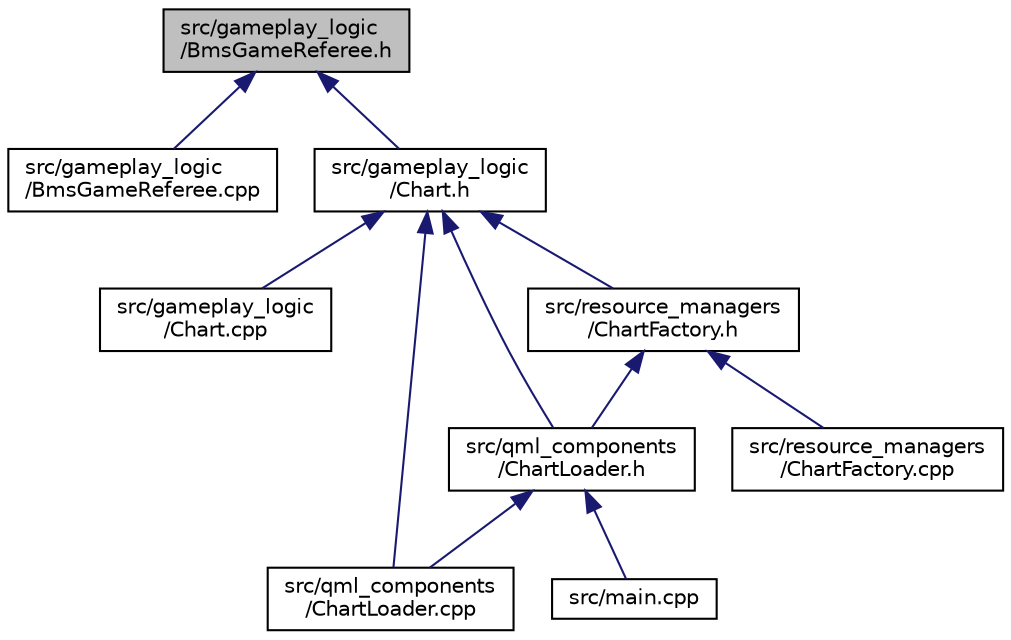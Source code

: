 digraph "src/gameplay_logic/BmsGameReferee.h"
{
 // LATEX_PDF_SIZE
  edge [fontname="Helvetica",fontsize="10",labelfontname="Helvetica",labelfontsize="10"];
  node [fontname="Helvetica",fontsize="10",shape=record];
  Node1 [label="src/gameplay_logic\l/BmsGameReferee.h",height=0.2,width=0.4,color="black", fillcolor="grey75", style="filled", fontcolor="black",tooltip=" "];
  Node1 -> Node2 [dir="back",color="midnightblue",fontsize="10",style="solid",fontname="Helvetica"];
  Node2 [label="src/gameplay_logic\l/BmsGameReferee.cpp",height=0.2,width=0.4,color="black", fillcolor="white", style="filled",URL="$BmsGameReferee_8cpp.html",tooltip=" "];
  Node1 -> Node3 [dir="back",color="midnightblue",fontsize="10",style="solid",fontname="Helvetica"];
  Node3 [label="src/gameplay_logic\l/Chart.h",height=0.2,width=0.4,color="black", fillcolor="white", style="filled",URL="$Chart_8h.html",tooltip=" "];
  Node3 -> Node4 [dir="back",color="midnightblue",fontsize="10",style="solid",fontname="Helvetica"];
  Node4 [label="src/gameplay_logic\l/Chart.cpp",height=0.2,width=0.4,color="black", fillcolor="white", style="filled",URL="$Chart_8cpp.html",tooltip=" "];
  Node3 -> Node5 [dir="back",color="midnightblue",fontsize="10",style="solid",fontname="Helvetica"];
  Node5 [label="src/qml_components\l/ChartLoader.cpp",height=0.2,width=0.4,color="black", fillcolor="white", style="filled",URL="$ChartLoader_8cpp.html",tooltip=" "];
  Node3 -> Node6 [dir="back",color="midnightblue",fontsize="10",style="solid",fontname="Helvetica"];
  Node6 [label="src/qml_components\l/ChartLoader.h",height=0.2,width=0.4,color="black", fillcolor="white", style="filled",URL="$ChartLoader_8h.html",tooltip=" "];
  Node6 -> Node7 [dir="back",color="midnightblue",fontsize="10",style="solid",fontname="Helvetica"];
  Node7 [label="src/main.cpp",height=0.2,width=0.4,color="black", fillcolor="white", style="filled",URL="$main_8cpp.html",tooltip=" "];
  Node6 -> Node5 [dir="back",color="midnightblue",fontsize="10",style="solid",fontname="Helvetica"];
  Node3 -> Node8 [dir="back",color="midnightblue",fontsize="10",style="solid",fontname="Helvetica"];
  Node8 [label="src/resource_managers\l/ChartFactory.h",height=0.2,width=0.4,color="black", fillcolor="white", style="filled",URL="$ChartFactory_8h.html",tooltip=" "];
  Node8 -> Node6 [dir="back",color="midnightblue",fontsize="10",style="solid",fontname="Helvetica"];
  Node8 -> Node9 [dir="back",color="midnightblue",fontsize="10",style="solid",fontname="Helvetica"];
  Node9 [label="src/resource_managers\l/ChartFactory.cpp",height=0.2,width=0.4,color="black", fillcolor="white", style="filled",URL="$ChartFactory_8cpp.html",tooltip=" "];
}
